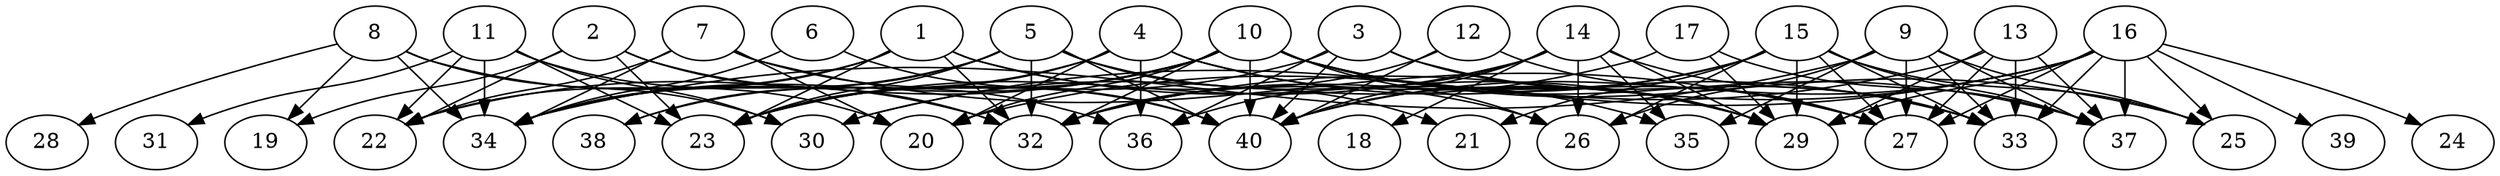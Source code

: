 // DAG automatically generated by daggen at Thu Oct  3 14:06:49 2019
// ./daggen --dot -n 40 --ccr 0.3 --fat 0.9 --regular 0.5 --density 0.5 --mindata 5242880 --maxdata 52428800 
digraph G {
  1 [size="73857707", alpha="0.04", expect_size="22157312"] 
  1 -> 22 [size ="22157312"]
  1 -> 23 [size ="22157312"]
  1 -> 26 [size ="22157312"]
  1 -> 29 [size ="22157312"]
  1 -> 32 [size ="22157312"]
  1 -> 34 [size ="22157312"]
  2 [size="97539413", alpha="0.05", expect_size="29261824"] 
  2 -> 19 [size ="29261824"]
  2 -> 22 [size ="29261824"]
  2 -> 23 [size ="29261824"]
  2 -> 32 [size ="29261824"]
  2 -> 36 [size ="29261824"]
  3 [size="134683307", alpha="0.06", expect_size="40404992"] 
  3 -> 23 [size ="40404992"]
  3 -> 29 [size ="40404992"]
  3 -> 33 [size ="40404992"]
  3 -> 36 [size ="40404992"]
  3 -> 40 [size ="40404992"]
  4 [size="120849067", alpha="0.14", expect_size="36254720"] 
  4 -> 20 [size ="36254720"]
  4 -> 23 [size ="36254720"]
  4 -> 29 [size ="36254720"]
  4 -> 33 [size ="36254720"]
  4 -> 36 [size ="36254720"]
  4 -> 38 [size ="36254720"]
  5 [size="89934507", alpha="0.20", expect_size="26980352"] 
  5 -> 21 [size ="26980352"]
  5 -> 23 [size ="26980352"]
  5 -> 32 [size ="26980352"]
  5 -> 34 [size ="26980352"]
  5 -> 35 [size ="26980352"]
  5 -> 38 [size ="26980352"]
  5 -> 40 [size ="26980352"]
  6 [size="71652693", alpha="0.13", expect_size="21495808"] 
  6 -> 34 [size ="21495808"]
  6 -> 40 [size ="21495808"]
  7 [size="151848960", alpha="0.18", expect_size="45554688"] 
  7 -> 20 [size ="45554688"]
  7 -> 22 [size ="45554688"]
  7 -> 27 [size ="45554688"]
  7 -> 34 [size ="45554688"]
  7 -> 40 [size ="45554688"]
  8 [size="89569280", alpha="0.06", expect_size="26870784"] 
  8 -> 19 [size ="26870784"]
  8 -> 28 [size ="26870784"]
  8 -> 30 [size ="26870784"]
  8 -> 32 [size ="26870784"]
  8 -> 34 [size ="26870784"]
  9 [size="86630400", alpha="0.06", expect_size="25989120"] 
  9 -> 25 [size ="25989120"]
  9 -> 26 [size ="25989120"]
  9 -> 27 [size ="25989120"]
  9 -> 33 [size ="25989120"]
  9 -> 34 [size ="25989120"]
  9 -> 35 [size ="25989120"]
  9 -> 37 [size ="25989120"]
  10 [size="71533227", alpha="0.09", expect_size="21459968"] 
  10 -> 20 [size ="21459968"]
  10 -> 22 [size ="21459968"]
  10 -> 23 [size ="21459968"]
  10 -> 25 [size ="21459968"]
  10 -> 26 [size ="21459968"]
  10 -> 27 [size ="21459968"]
  10 -> 29 [size ="21459968"]
  10 -> 32 [size ="21459968"]
  10 -> 34 [size ="21459968"]
  10 -> 37 [size ="21459968"]
  10 -> 40 [size ="21459968"]
  11 [size="67850240", alpha="0.06", expect_size="20355072"] 
  11 -> 20 [size ="20355072"]
  11 -> 22 [size ="20355072"]
  11 -> 23 [size ="20355072"]
  11 -> 30 [size ="20355072"]
  11 -> 31 [size ="20355072"]
  11 -> 34 [size ="20355072"]
  12 [size="100829867", alpha="0.07", expect_size="30248960"] 
  12 -> 27 [size ="30248960"]
  12 -> 32 [size ="30248960"]
  12 -> 40 [size ="30248960"]
  13 [size="138871467", alpha="0.13", expect_size="41661440"] 
  13 -> 20 [size ="41661440"]
  13 -> 27 [size ="41661440"]
  13 -> 29 [size ="41661440"]
  13 -> 33 [size ="41661440"]
  13 -> 37 [size ="41661440"]
  14 [size="30631253", alpha="0.03", expect_size="9189376"] 
  14 -> 18 [size ="9189376"]
  14 -> 23 [size ="9189376"]
  14 -> 26 [size ="9189376"]
  14 -> 29 [size ="9189376"]
  14 -> 33 [size ="9189376"]
  14 -> 35 [size ="9189376"]
  14 -> 36 [size ="9189376"]
  14 -> 40 [size ="9189376"]
  15 [size="138813440", alpha="0.10", expect_size="41644032"] 
  15 -> 21 [size ="41644032"]
  15 -> 25 [size ="41644032"]
  15 -> 26 [size ="41644032"]
  15 -> 27 [size ="41644032"]
  15 -> 29 [size ="41644032"]
  15 -> 32 [size ="41644032"]
  15 -> 33 [size ="41644032"]
  15 -> 37 [size ="41644032"]
  15 -> 40 [size ="41644032"]
  16 [size="136751787", alpha="0.17", expect_size="41025536"] 
  16 -> 24 [size ="41025536"]
  16 -> 25 [size ="41025536"]
  16 -> 27 [size ="41025536"]
  16 -> 29 [size ="41025536"]
  16 -> 30 [size ="41025536"]
  16 -> 32 [size ="41025536"]
  16 -> 33 [size ="41025536"]
  16 -> 37 [size ="41025536"]
  16 -> 39 [size ="41025536"]
  16 -> 40 [size ="41025536"]
  17 [size="83810987", alpha="0.07", expect_size="25143296"] 
  17 -> 29 [size ="25143296"]
  17 -> 30 [size ="25143296"]
  17 -> 37 [size ="25143296"]
  18 [size="66850133", alpha="0.05", expect_size="20055040"] 
  19 [size="117439147", alpha="0.01", expect_size="35231744"] 
  20 [size="166021120", alpha="0.01", expect_size="49806336"] 
  21 [size="78103893", alpha="0.09", expect_size="23431168"] 
  22 [size="125702827", alpha="0.06", expect_size="37710848"] 
  23 [size="26129067", alpha="0.19", expect_size="7838720"] 
  24 [size="128846507", alpha="0.04", expect_size="38653952"] 
  25 [size="149807787", alpha="0.19", expect_size="44942336"] 
  26 [size="71649280", alpha="0.01", expect_size="21494784"] 
  27 [size="47554560", alpha="0.20", expect_size="14266368"] 
  28 [size="100655787", alpha="0.08", expect_size="30196736"] 
  29 [size="142906027", alpha="0.04", expect_size="42871808"] 
  30 [size="152067413", alpha="0.08", expect_size="45620224"] 
  31 [size="162921813", alpha="0.18", expect_size="48876544"] 
  32 [size="74567680", alpha="0.19", expect_size="22370304"] 
  33 [size="124351147", alpha="0.15", expect_size="37305344"] 
  34 [size="114909867", alpha="0.13", expect_size="34472960"] 
  35 [size="149623467", alpha="0.06", expect_size="44887040"] 
  36 [size="143663787", alpha="0.14", expect_size="43099136"] 
  37 [size="151203840", alpha="0.11", expect_size="45361152"] 
  38 [size="149336747", alpha="0.14", expect_size="44801024"] 
  39 [size="52872533", alpha="0.10", expect_size="15861760"] 
  40 [size="88248320", alpha="0.04", expect_size="26474496"] 
}
